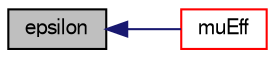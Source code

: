 digraph "epsilon"
{
  bgcolor="transparent";
  edge [fontname="FreeSans",fontsize="10",labelfontname="FreeSans",labelfontsize="10"];
  node [fontname="FreeSans",fontsize="10",shape=record];
  rankdir="LR";
  Node419 [label="epsilon",height=0.2,width=0.4,color="black", fillcolor="grey75", style="filled", fontcolor="black"];
  Node419 -> Node420 [dir="back",color="midnightblue",fontsize="10",style="solid",fontname="FreeSans"];
  Node420 [label="muEff",height=0.2,width=0.4,color="red",URL="$a30742.html#aa206832eff83026a00ef917343447f26",tooltip="Return the effective viscosity, i.e. the laminar viscosity. "];
}
